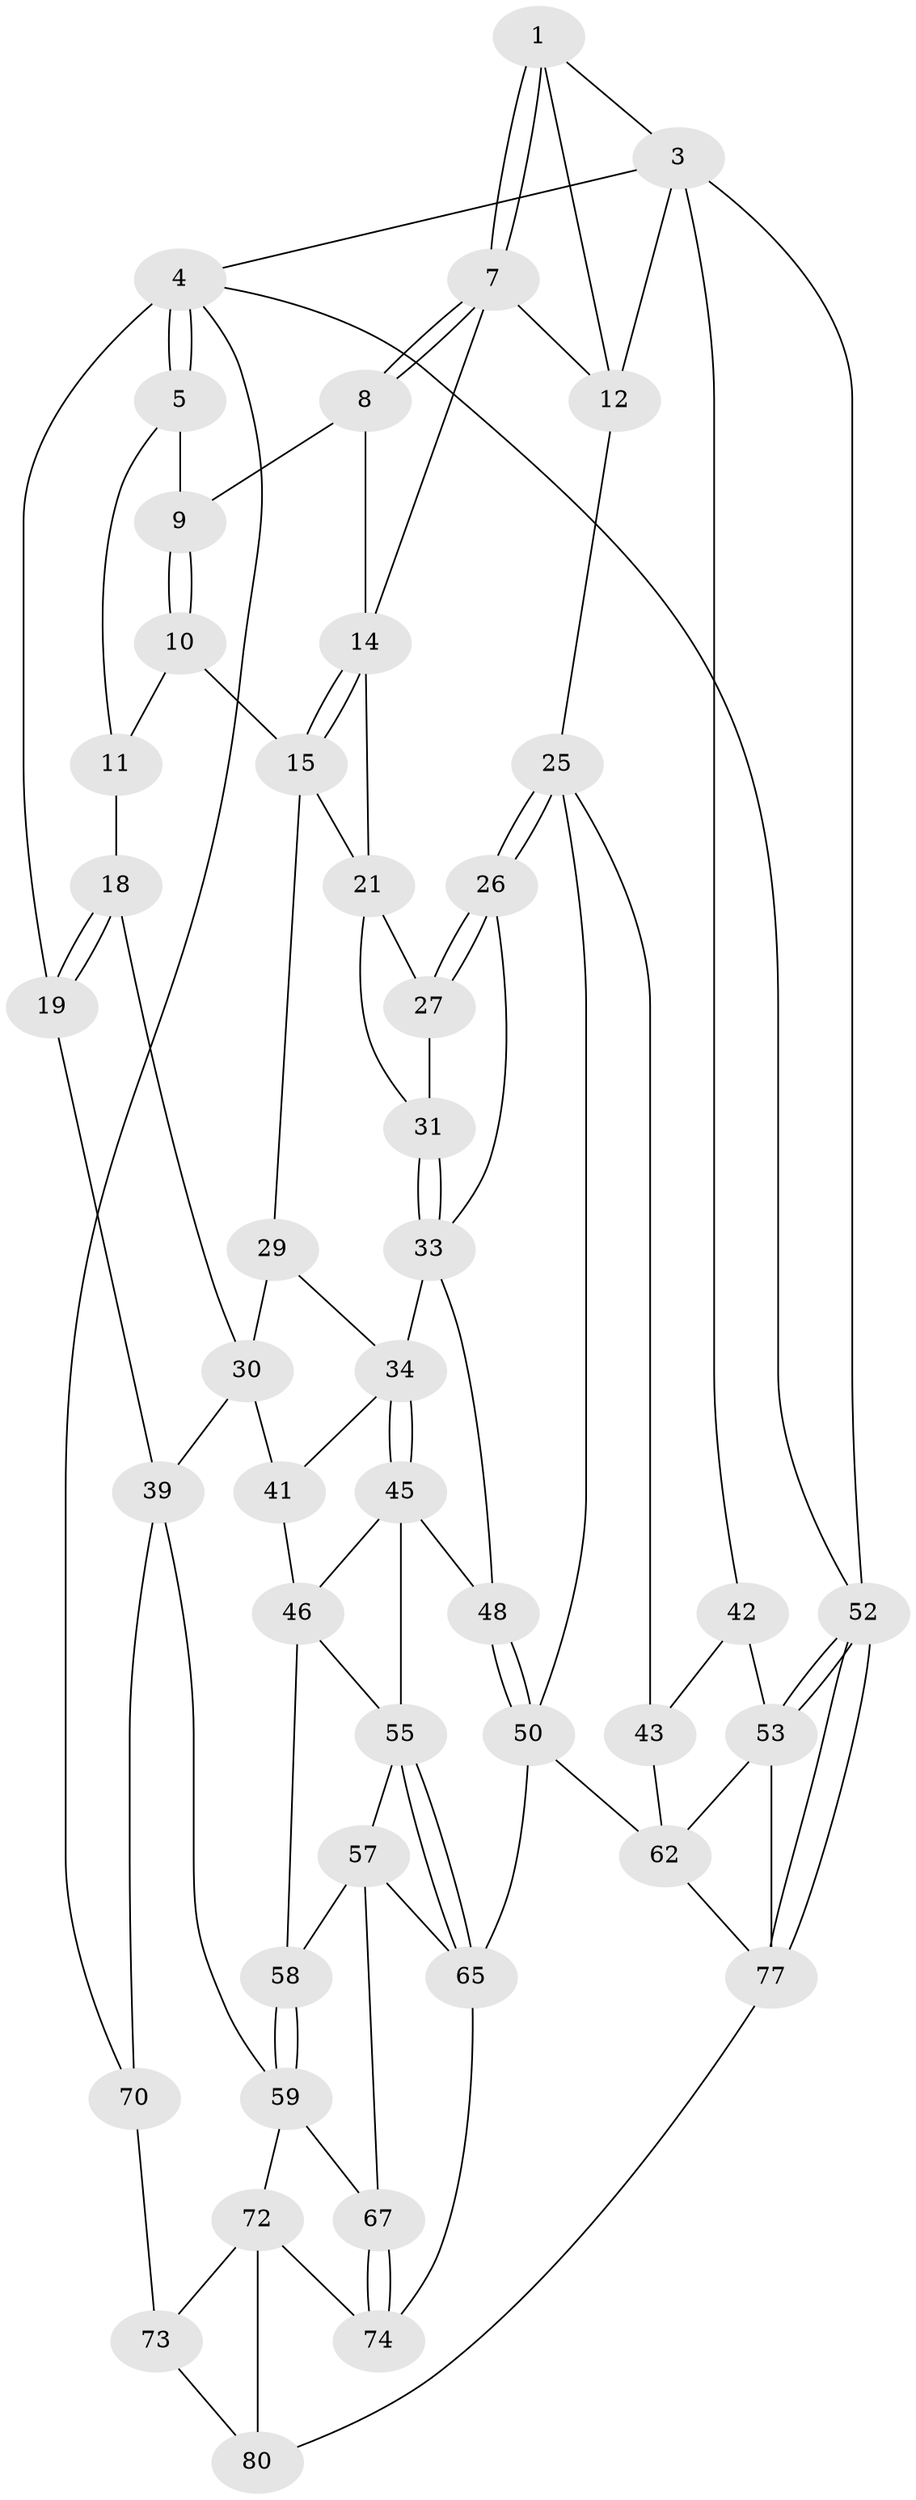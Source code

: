 // Generated by graph-tools (version 1.1) at 2025/52/02/27/25 19:52:39]
// undirected, 46 vertices, 98 edges
graph export_dot {
graph [start="1"]
  node [color=gray90,style=filled];
  1 [pos="+0.7491250788186408+0",super="+2"];
  3 [pos="+1+0",super="+28"];
  4 [pos="+0+0",super="+51"];
  5 [pos="+0+0",super="+6"];
  7 [pos="+0.720393531584732+0.14222962837433079",super="+13"];
  8 [pos="+0.5482926552665778+0.04569895332318602"];
  9 [pos="+0.4908837508446383+0"];
  10 [pos="+0.3916788812565703+0.1057022101916688",super="+16"];
  11 [pos="+0.2710837782055156+0.06365568685656309",super="+17"];
  12 [pos="+0.7853464748780484+0.18532821062286542",super="+24"];
  14 [pos="+0.5198210553857866+0.19064244424067328",super="+20"];
  15 [pos="+0.41502716999006944+0.2733759902258612",super="+23"];
  18 [pos="+0.2438221663248276+0.22961385308653745"];
  19 [pos="+0+0.23046695650024895",super="+38"];
  21 [pos="+0.6647655054095746+0.24951634439251655",super="+22"];
  25 [pos="+0.767410281854139+0.485987860602894",super="+44"];
  26 [pos="+0.7293208205081345+0.4764210196531441",super="+36"];
  27 [pos="+0.656628943410379+0.39083190616949304",super="+32"];
  29 [pos="+0.37165293832955815+0.3946598885605326"];
  30 [pos="+0.24089266926851638+0.4749767528944252",super="+40"];
  31 [pos="+0.44400604264267274+0.3424192876910021"];
  33 [pos="+0.44953169702830037+0.5564068170607502",super="+37"];
  34 [pos="+0.43289966299316573+0.5659654966361068",super="+35"];
  39 [pos="+0.10879620837347953+0.5820227938502296",super="+60"];
  41 [pos="+0.2880343252375023+0.5899301307943418"];
  42 [pos="+1+0.38132528088989975",super="+54"];
  43 [pos="+0.8228582531069734+0.5840717932527494",super="+61"];
  45 [pos="+0.43805432110482145+0.6183717887230485",super="+49"];
  46 [pos="+0.40478803487541615+0.650648753984893",super="+47"];
  48 [pos="+0.5630712975354484+0.7112776225409159"];
  50 [pos="+0.6079272522246546+0.7471960139621397",super="+64"];
  52 [pos="+1+1"];
  53 [pos="+1+0.7532210264162792",super="+76"];
  55 [pos="+0.48821695976848783+0.7281143142632726",super="+56"];
  57 [pos="+0.43669017299781837+0.7463845408056756",super="+66"];
  58 [pos="+0.37643875096004353+0.716737275294427"];
  59 [pos="+0.2532211264394477+0.735663966347806",super="+68"];
  62 [pos="+0.8607934906467102+0.815233193279694",super="+63"];
  65 [pos="+0.4663142345080612+0.8438448014716181",super="+69"];
  67 [pos="+0.3471302401631185+0.8423237280675249"];
  70 [pos="+0.1313238223294486+0.8634845037261824",super="+71"];
  72 [pos="+0.32351616474829825+0.8634783247460397",super="+75"];
  73 [pos="+0.23334817654656767+0.9114201453373618",super="+79"];
  74 [pos="+0.4881768118006374+0.9096399962101325"];
  77 [pos="+1+1",super="+78"];
  80 [pos="+0.3892965614249817+1"];
  1 -- 7;
  1 -- 7;
  1 -- 3;
  1 -- 12;
  3 -- 4;
  3 -- 52;
  3 -- 42;
  3 -- 12;
  4 -- 5;
  4 -- 5;
  4 -- 19 [weight=2];
  4 -- 52;
  4 -- 70;
  5 -- 11;
  5 -- 9;
  7 -- 8;
  7 -- 8;
  7 -- 12;
  7 -- 14;
  8 -- 9;
  8 -- 14;
  9 -- 10;
  9 -- 10;
  10 -- 11 [weight=2];
  10 -- 15;
  11 -- 18;
  12 -- 25;
  14 -- 15;
  14 -- 15;
  14 -- 21;
  15 -- 29;
  15 -- 21;
  18 -- 19;
  18 -- 19;
  18 -- 30;
  19 -- 39;
  21 -- 27;
  21 -- 31;
  25 -- 26;
  25 -- 26;
  25 -- 50;
  25 -- 43;
  26 -- 27 [weight=2];
  26 -- 27;
  26 -- 33;
  27 -- 31;
  29 -- 30;
  29 -- 34;
  30 -- 41;
  30 -- 39;
  31 -- 33;
  31 -- 33;
  33 -- 34;
  33 -- 48;
  34 -- 45;
  34 -- 45;
  34 -- 41;
  39 -- 59;
  39 -- 70;
  41 -- 46;
  42 -- 43 [weight=2];
  42 -- 53;
  43 -- 62;
  45 -- 46;
  45 -- 48;
  45 -- 55;
  46 -- 58;
  46 -- 55;
  48 -- 50;
  48 -- 50;
  50 -- 65;
  50 -- 62;
  52 -- 53;
  52 -- 53;
  52 -- 77;
  52 -- 77;
  53 -- 77;
  53 -- 62;
  55 -- 65;
  55 -- 65;
  55 -- 57;
  57 -- 58;
  57 -- 65;
  57 -- 67;
  58 -- 59;
  58 -- 59;
  59 -- 72;
  59 -- 67;
  62 -- 77;
  65 -- 74;
  67 -- 74;
  67 -- 74;
  70 -- 73 [weight=2];
  72 -- 73;
  72 -- 74;
  72 -- 80;
  73 -- 80;
  77 -- 80;
}
